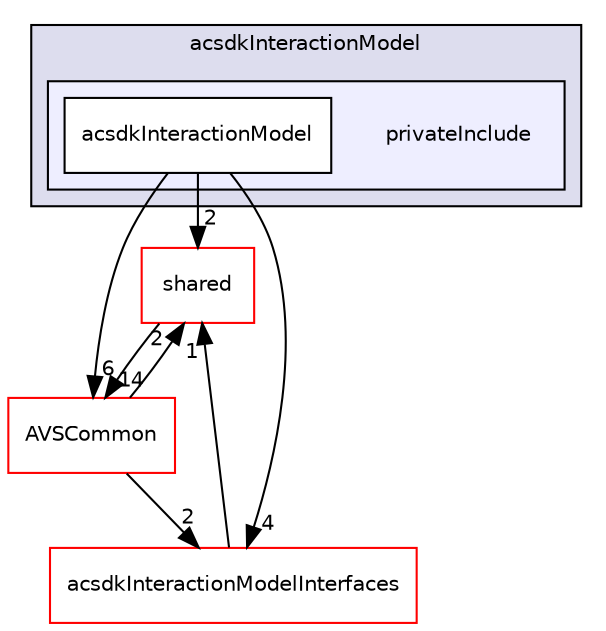 digraph "/workplace/avs-device-sdk/CapabilityAgents/InteractionModel/acsdkInteractionModel/privateInclude" {
  compound=true
  node [ fontsize="10", fontname="Helvetica"];
  edge [ labelfontsize="10", labelfontname="Helvetica"];
  subgraph clusterdir_ca435cf5d0d4245f97d7668f020b8422 {
    graph [ bgcolor="#ddddee", pencolor="black", label="acsdkInteractionModel" fontname="Helvetica", fontsize="10", URL="dir_ca435cf5d0d4245f97d7668f020b8422.html"]
  subgraph clusterdir_a124f98caf56149f6b3fd5de70f1c771 {
    graph [ bgcolor="#eeeeff", pencolor="black", label="" URL="dir_a124f98caf56149f6b3fd5de70f1c771.html"];
    dir_a124f98caf56149f6b3fd5de70f1c771 [shape=plaintext label="privateInclude"];
    dir_934fdd1dc086fdaa19fc1baf677ccc95 [shape=box label="acsdkInteractionModel" color="black" fillcolor="white" style="filled" URL="dir_934fdd1dc086fdaa19fc1baf677ccc95.html"];
  }
  }
  dir_9982052f7ce695d12571567315b2fafa [shape=box label="shared" fillcolor="white" style="filled" color="red" URL="dir_9982052f7ce695d12571567315b2fafa.html"];
  dir_13e65effb2bde530b17b3d5eefcd0266 [shape=box label="AVSCommon" fillcolor="white" style="filled" color="red" URL="dir_13e65effb2bde530b17b3d5eefcd0266.html"];
  dir_606f5bc388adb63390ab52c048425fb9 [shape=box label="acsdkInteractionModelInterfaces" fillcolor="white" style="filled" color="red" URL="dir_606f5bc388adb63390ab52c048425fb9.html"];
  dir_9982052f7ce695d12571567315b2fafa->dir_13e65effb2bde530b17b3d5eefcd0266 [headlabel="14", labeldistance=1.5 headhref="dir_000598_000017.html"];
  dir_934fdd1dc086fdaa19fc1baf677ccc95->dir_9982052f7ce695d12571567315b2fafa [headlabel="2", labeldistance=1.5 headhref="dir_000378_000598.html"];
  dir_934fdd1dc086fdaa19fc1baf677ccc95->dir_13e65effb2bde530b17b3d5eefcd0266 [headlabel="6", labeldistance=1.5 headhref="dir_000378_000017.html"];
  dir_934fdd1dc086fdaa19fc1baf677ccc95->dir_606f5bc388adb63390ab52c048425fb9 [headlabel="4", labeldistance=1.5 headhref="dir_000378_000381.html"];
  dir_13e65effb2bde530b17b3d5eefcd0266->dir_9982052f7ce695d12571567315b2fafa [headlabel="2", labeldistance=1.5 headhref="dir_000017_000598.html"];
  dir_13e65effb2bde530b17b3d5eefcd0266->dir_606f5bc388adb63390ab52c048425fb9 [headlabel="2", labeldistance=1.5 headhref="dir_000017_000381.html"];
  dir_606f5bc388adb63390ab52c048425fb9->dir_9982052f7ce695d12571567315b2fafa [headlabel="1", labeldistance=1.5 headhref="dir_000381_000598.html"];
}
